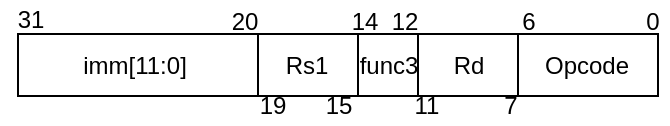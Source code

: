 <mxfile version="13.9.9" type="device"><diagram id="OYtbmD6sQjeUOFr-mKYY" name="Pagina-1"><mxGraphModel dx="165" dy="95" grid="1" gridSize="3" guides="1" tooltips="1" connect="1" arrows="1" fold="1" page="1" pageScale="1" pageWidth="827" pageHeight="1169" math="0" shadow="0"><root><mxCell id="0"/><mxCell id="1" parent="0"/><mxCell id="hUb48r238098SpOdi02f-2" value="" style="rounded=0;whiteSpace=wrap;html=1;" vertex="1" parent="1"><mxGeometry x="120" y="200" width="320" height="31" as="geometry"/></mxCell><mxCell id="hUb48r238098SpOdi02f-5" value="imm[11:0]" style="text;html=1;align=center;verticalAlign=middle;resizable=0;points=[];autosize=1;" vertex="1" parent="1"><mxGeometry x="145" y="206" width="65" height="20" as="geometry"/></mxCell><mxCell id="hUb48r238098SpOdi02f-7" value="Rs1" style="text;html=1;align=center;verticalAlign=middle;resizable=0;points=[];autosize=1;" vertex="1" parent="1"><mxGeometry x="244" y="205.5" width="40" height="20" as="geometry"/></mxCell><mxCell id="hUb48r238098SpOdi02f-8" value="func3" style="text;html=1;align=center;verticalAlign=middle;resizable=0;points=[];autosize=1;" vertex="1" parent="1"><mxGeometry x="280" y="205.5" width="50" height="20" as="geometry"/></mxCell><mxCell id="hUb48r238098SpOdi02f-9" value="Rd" style="text;html=1;align=center;verticalAlign=middle;resizable=0;points=[];autosize=1;" vertex="1" parent="1"><mxGeometry x="330" y="206" width="30" height="20" as="geometry"/></mxCell><mxCell id="hUb48r238098SpOdi02f-10" value="Opcode" style="text;html=1;align=center;verticalAlign=middle;resizable=0;points=[];autosize=1;" vertex="1" parent="1"><mxGeometry x="374" y="205.5" width="60" height="20" as="geometry"/></mxCell><mxCell id="hUb48r238098SpOdi02f-11" value="31" style="text;html=1;align=center;verticalAlign=middle;resizable=0;points=[];autosize=1;" vertex="1" parent="1"><mxGeometry x="111" y="183" width="30" height="20" as="geometry"/></mxCell><mxCell id="hUb48r238098SpOdi02f-14" value="20" style="text;html=1;align=center;verticalAlign=middle;resizable=0;points=[];autosize=1;" vertex="1" parent="1"><mxGeometry x="220" y="184" width="25" height="19" as="geometry"/></mxCell><mxCell id="hUb48r238098SpOdi02f-15" value="19" style="text;html=1;align=center;verticalAlign=middle;resizable=0;points=[];autosize=1;" vertex="1" parent="1"><mxGeometry x="234" y="226" width="25" height="19" as="geometry"/></mxCell><mxCell id="hUb48r238098SpOdi02f-16" value="15" style="text;html=1;align=center;verticalAlign=middle;resizable=0;points=[];autosize=1;" vertex="1" parent="1"><mxGeometry x="267.5" y="226" width="25" height="19" as="geometry"/></mxCell><mxCell id="hUb48r238098SpOdi02f-17" value="14" style="text;html=1;align=center;verticalAlign=middle;resizable=0;points=[];autosize=1;" vertex="1" parent="1"><mxGeometry x="280" y="184.5" width="25" height="19" as="geometry"/></mxCell><mxCell id="hUb48r238098SpOdi02f-18" value="12" style="text;html=1;align=center;verticalAlign=middle;resizable=0;points=[];autosize=1;" vertex="1" parent="1"><mxGeometry x="300" y="184" width="25" height="19" as="geometry"/></mxCell><mxCell id="hUb48r238098SpOdi02f-19" value="11" style="text;html=1;align=center;verticalAlign=middle;resizable=0;points=[];autosize=1;" vertex="1" parent="1"><mxGeometry x="312" y="226" width="24" height="19" as="geometry"/></mxCell><mxCell id="hUb48r238098SpOdi02f-20" value="7" style="text;html=1;align=center;verticalAlign=middle;resizable=0;points=[];autosize=1;" vertex="1" parent="1"><mxGeometry x="357" y="226" width="17" height="19" as="geometry"/></mxCell><mxCell id="hUb48r238098SpOdi02f-21" value="6" style="text;html=1;align=center;verticalAlign=middle;resizable=0;points=[];autosize=1;" vertex="1" parent="1"><mxGeometry x="366" y="184.5" width="17" height="19" as="geometry"/></mxCell><mxCell id="hUb48r238098SpOdi02f-22" value="0" style="text;html=1;align=center;verticalAlign=middle;resizable=0;points=[];autosize=1;" vertex="1" parent="1"><mxGeometry x="428" y="184.5" width="17" height="19" as="geometry"/></mxCell><mxCell id="hUb48r238098SpOdi02f-23" value="" style="endArrow=none;html=1;exitX=0.375;exitY=0.987;exitDx=0;exitDy=0;exitPerimeter=0;" edge="1" parent="1"><mxGeometry width="50" height="50" relative="1" as="geometry"><mxPoint x="290" y="230.597" as="sourcePoint"/><mxPoint x="290" y="200" as="targetPoint"/></mxGeometry></mxCell><mxCell id="hUb48r238098SpOdi02f-24" value="" style="endArrow=none;html=1;exitX=0.375;exitY=0.987;exitDx=0;exitDy=0;exitPerimeter=0;" edge="1" parent="1"><mxGeometry width="50" height="50" relative="1" as="geometry"><mxPoint x="320" y="230.997" as="sourcePoint"/><mxPoint x="320" y="200.4" as="targetPoint"/></mxGeometry></mxCell><mxCell id="hUb48r238098SpOdi02f-25" value="" style="endArrow=none;html=1;exitX=0.375;exitY=0.987;exitDx=0;exitDy=0;exitPerimeter=0;" edge="1" parent="1"><mxGeometry width="50" height="50" relative="1" as="geometry"><mxPoint x="370" y="230.997" as="sourcePoint"/><mxPoint x="370" y="200.4" as="targetPoint"/><Array as="points"><mxPoint x="370" y="216"/></Array></mxGeometry></mxCell><mxCell id="hUb48r238098SpOdi02f-26" value="" style="endArrow=none;html=1;exitX=0.375;exitY=0.987;exitDx=0;exitDy=0;exitPerimeter=0;" edge="1" parent="1"><mxGeometry width="50" height="50" relative="1" as="geometry"><mxPoint x="240.0" y="230.597" as="sourcePoint"/><mxPoint x="240.0" y="200" as="targetPoint"/><Array as="points"><mxPoint x="240" y="210"/></Array></mxGeometry></mxCell></root></mxGraphModel></diagram></mxfile>